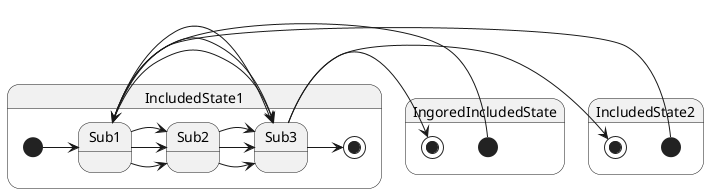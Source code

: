 @startuml
!startsub sub
state IncludedState1 {
    state Sub1
    state Sub2
    state Sub3

    [*] -> Sub1
    Sub1 -> Sub2
    Sub2 -> Sub3
    Sub1 -> Sub3
    Sub3 -> [*]
}
!endsub

state IngoredIncludedState {
    state Sub1
    state Sub2
    state Sub3

    [*] -> Sub1
    Sub1 -> Sub2
    Sub2 -> Sub3
    Sub1 -> Sub3
    Sub3 -> [*]
}

!startsub sub
state IncludedState2 {
    state Sub1
    state Sub2
    state Sub3

    [*] -> Sub1
    Sub1 -> Sub2
    Sub2 -> Sub3
    Sub1 -> Sub3
    Sub3 -> [*]
}
!endsub
@enduml

